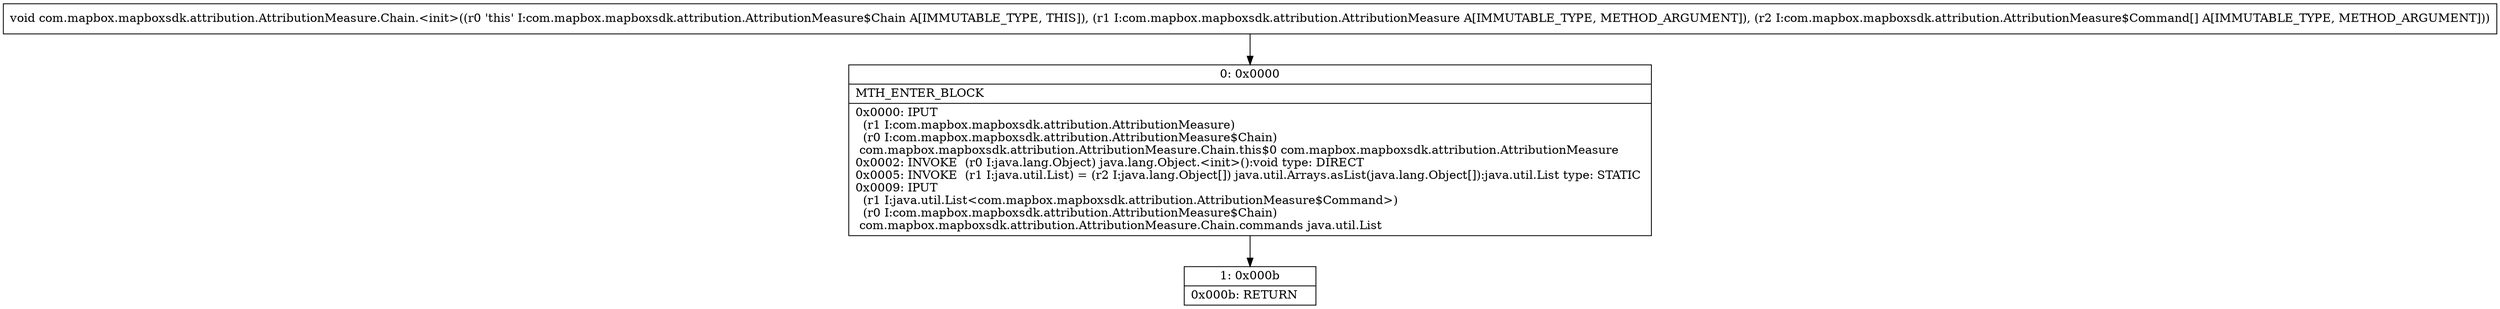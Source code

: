 digraph "CFG forcom.mapbox.mapboxsdk.attribution.AttributionMeasure.Chain.\<init\>(Lcom\/mapbox\/mapboxsdk\/attribution\/AttributionMeasure;[Lcom\/mapbox\/mapboxsdk\/attribution\/AttributionMeasure$Command;)V" {
Node_0 [shape=record,label="{0\:\ 0x0000|MTH_ENTER_BLOCK\l|0x0000: IPUT  \l  (r1 I:com.mapbox.mapboxsdk.attribution.AttributionMeasure)\l  (r0 I:com.mapbox.mapboxsdk.attribution.AttributionMeasure$Chain)\l com.mapbox.mapboxsdk.attribution.AttributionMeasure.Chain.this$0 com.mapbox.mapboxsdk.attribution.AttributionMeasure \l0x0002: INVOKE  (r0 I:java.lang.Object) java.lang.Object.\<init\>():void type: DIRECT \l0x0005: INVOKE  (r1 I:java.util.List) = (r2 I:java.lang.Object[]) java.util.Arrays.asList(java.lang.Object[]):java.util.List type: STATIC \l0x0009: IPUT  \l  (r1 I:java.util.List\<com.mapbox.mapboxsdk.attribution.AttributionMeasure$Command\>)\l  (r0 I:com.mapbox.mapboxsdk.attribution.AttributionMeasure$Chain)\l com.mapbox.mapboxsdk.attribution.AttributionMeasure.Chain.commands java.util.List \l}"];
Node_1 [shape=record,label="{1\:\ 0x000b|0x000b: RETURN   \l}"];
MethodNode[shape=record,label="{void com.mapbox.mapboxsdk.attribution.AttributionMeasure.Chain.\<init\>((r0 'this' I:com.mapbox.mapboxsdk.attribution.AttributionMeasure$Chain A[IMMUTABLE_TYPE, THIS]), (r1 I:com.mapbox.mapboxsdk.attribution.AttributionMeasure A[IMMUTABLE_TYPE, METHOD_ARGUMENT]), (r2 I:com.mapbox.mapboxsdk.attribution.AttributionMeasure$Command[] A[IMMUTABLE_TYPE, METHOD_ARGUMENT])) }"];
MethodNode -> Node_0;
Node_0 -> Node_1;
}

